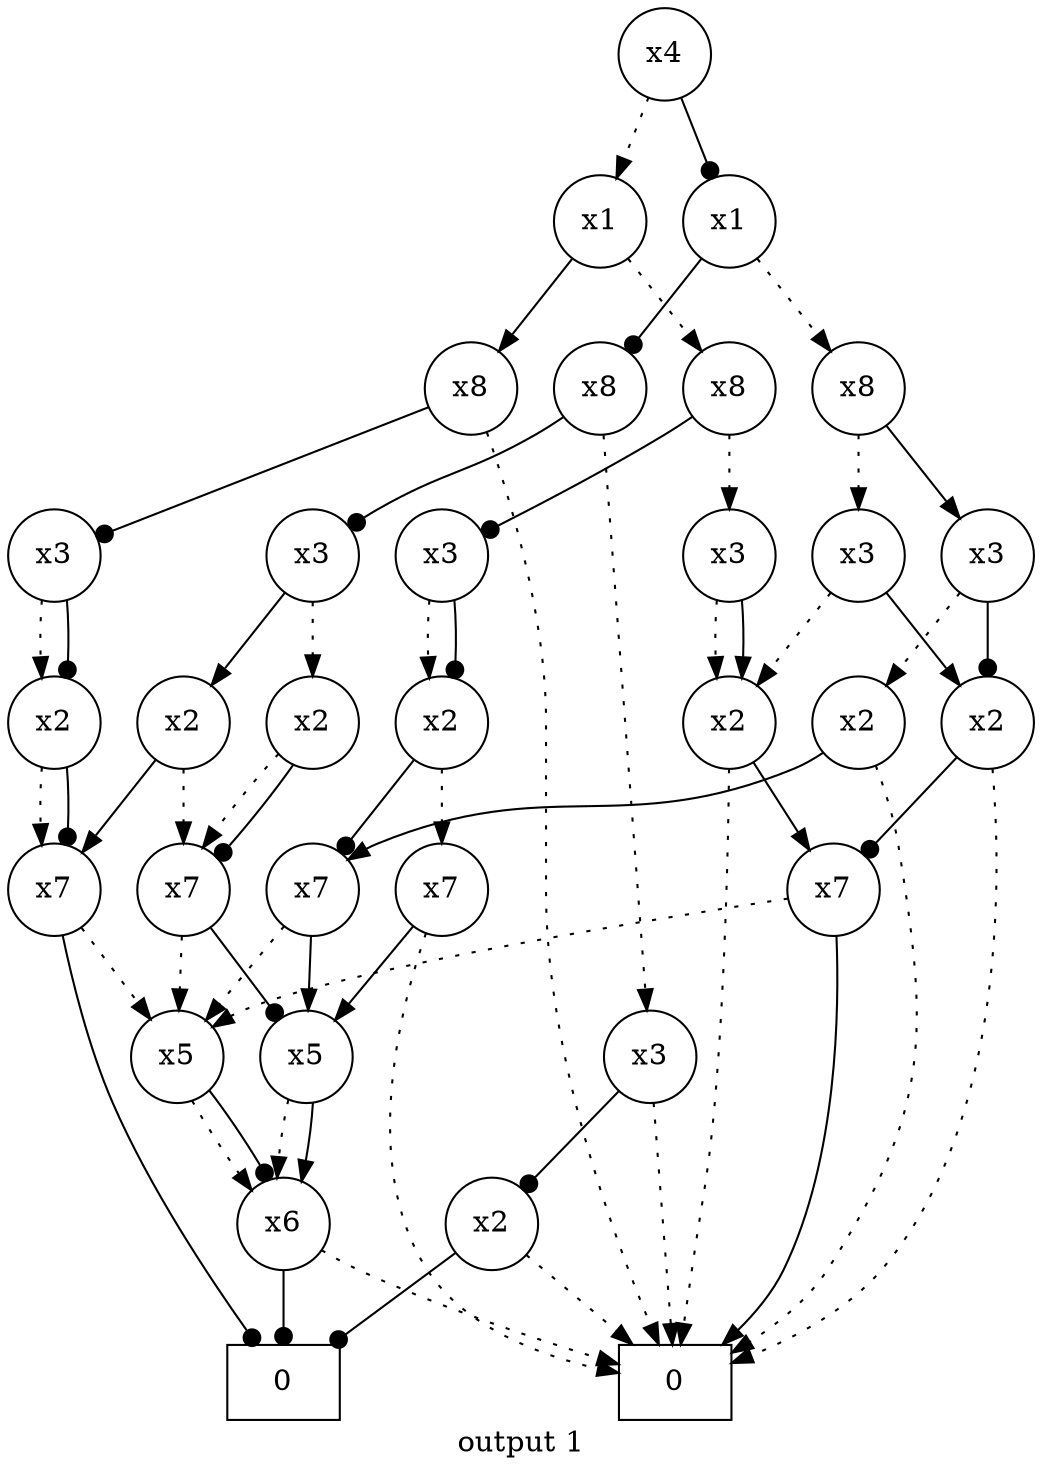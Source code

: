 digraph BDD {
	label = "output 1";
	node [shape=circle];
    "0x559591a85d40" [label="x4"];
    "0x559591a85d40" -> "0x559591a84920" [style=dotted];
    "0x559591a84920" [label="x1"];
    "0x559591a84920" -> "0x559591a7b200" [style=dotted];
    "0x559591a7b200" [label="x8"];
    "0x559591a7b200" -> "0x559591a768d0" [style=dotted];
    "0x559591a768d0" [label="x3"];
    "0x559591a768d0" -> "0x559591a76730" [style=dotted];
    "0x559591a76730" [label="x2"];
    "0x559591a76730" -> "0x559591a53ec0" [style=dotted];
    "0x559591a53ec0" [shape=box, label="0"];
    "0x559591a76730" -> "0x559591a600a0" [style=solid];
    "0x559591a600a0" [label="x7"];
    "0x559591a600a0" -> "0x559591a59110" [style=dotted];
    "0x559591a59110" [label="x5"];
    "0x559591a59110" -> "0x559591a57bd0" [style=dotted];
    "0x559591a57bd0" [label="x6"];
    "0x559591a57bd0" -> "0x559591a53ec0" [style=dotted];
    "0x559591a57bd0" -> "0x559591a53f20" [style=solid, arrowhead=dot];
    "0x559591a53f20" [shape=box, label="0"];
    "0x559591a59110" -> "0x559591a57bd0" [style=solid, arrowhead=dot];
    "0x559591a600a0" -> "0x559591a53ec0" [style=solid];
    "0x559591a768d0" -> "0x559591a76730" [style=solid];
    "0x559591a7b200" -> "0x559591a7b060" [style=solid, arrowhead=dot];
    "0x559591a7b060" [label="x3"];
    "0x559591a7b060" -> "0x559591a7ade0" [style=dotted];
    "0x559591a7ade0" [label="x2"];
    "0x559591a7ade0" -> "0x559591a619c0" [style=dotted];
    "0x559591a619c0" [label="x7"];
    "0x559591a619c0" -> "0x559591a53ec0" [style=dotted];
    "0x559591a619c0" -> "0x559591a610a0" [style=solid];
    "0x559591a610a0" [label="x5"];
    "0x559591a610a0" -> "0x559591a57bd0" [style=dotted];
    "0x559591a610a0" -> "0x559591a57bd0" [style=solid];
    "0x559591a7ade0" -> "0x559591a61b60" [style=solid, arrowhead=dot];
    "0x559591a61b60" [label="x7"];
    "0x559591a61b60" -> "0x559591a59110" [style=dotted];
    "0x559591a61b60" -> "0x559591a610a0" [style=solid];
    "0x559591a7b060" -> "0x559591a7ade0" [style=solid, arrowhead=dot];
    "0x559591a84920" -> "0x559591a5b260" [style=solid];
    "0x559591a5b260" [label="x8"];
    "0x559591a5b260" -> "0x559591a53ec0" [style=dotted];
    "0x559591a5b260" -> "0x559591a5aee0" [style=solid, arrowhead=dot];
    "0x559591a5aee0" [label="x3"];
    "0x559591a5aee0" -> "0x559591a5a5a0" [style=dotted];
    "0x559591a5a5a0" [label="x2"];
    "0x559591a5a5a0" -> "0x559591a592b0" [style=dotted];
    "0x559591a592b0" [label="x7"];
    "0x559591a592b0" -> "0x559591a59110" [style=dotted];
    "0x559591a592b0" -> "0x559591a53f20" [style=solid, arrowhead=dot];
    "0x559591a5a5a0" -> "0x559591a592b0" [style=solid, arrowhead=dot];
    "0x559591a5aee0" -> "0x559591a5a5a0" [style=solid, arrowhead=dot];
    "0x559591a85d40" -> "0x559591a85ba0" [style=solid, arrowhead=dot];
    "0x559591a85ba0" [label="x1"];
    "0x559591a85ba0" -> "0x559591a7c300" [style=dotted];
    "0x559591a7c300" [label="x8"];
    "0x559591a7c300" -> "0x559591a7c160" [style=dotted];
    "0x559591a7c160" [label="x3"];
    "0x559591a7c160" -> "0x559591a76730" [style=dotted];
    "0x559591a7c160" -> "0x559591a77fb0" [style=solid];
    "0x559591a77fb0" [label="x2"];
    "0x559591a77fb0" -> "0x559591a53ec0" [style=dotted];
    "0x559591a77fb0" -> "0x559591a600a0" [style=solid, arrowhead=dot];
    "0x559591a7c300" -> "0x559591a7bfc0" [style=solid];
    "0x559591a7bfc0" [label="x3"];
    "0x559591a7bfc0" -> "0x559591a78150" [style=dotted];
    "0x559591a78150" [label="x2"];
    "0x559591a78150" -> "0x559591a53ec0" [style=dotted];
    "0x559591a78150" -> "0x559591a61b60" [style=solid];
    "0x559591a7bfc0" -> "0x559591a77fb0" [style=solid, arrowhead=dot];
    "0x559591a85ba0" -> "0x559591a85680" [style=solid, arrowhead=dot];
    "0x559591a85680" [label="x8"];
    "0x559591a85680" -> "0x559591a752f0" [style=dotted];
    "0x559591a752f0" [label="x3"];
    "0x559591a752f0" -> "0x559591a53ec0" [style=dotted];
    "0x559591a752f0" -> "0x559591a57850" [style=solid, arrowhead=dot];
    "0x559591a57850" [label="x2"];
    "0x559591a57850" -> "0x559591a53ec0" [style=dotted];
    "0x559591a57850" -> "0x559591a53f20" [style=solid, arrowhead=dot];
    "0x559591a85680" -> "0x559591a854e0" [style=solid, arrowhead=dot];
    "0x559591a854e0" [label="x3"];
    "0x559591a854e0" -> "0x559591a85340" [style=dotted];
    "0x559591a85340" [label="x2"];
    "0x559591a85340" -> "0x559591a61240" [style=dotted];
    "0x559591a61240" [label="x7"];
    "0x559591a61240" -> "0x559591a59110" [style=dotted];
    "0x559591a61240" -> "0x559591a610a0" [style=solid, arrowhead=dot];
    "0x559591a85340" -> "0x559591a61240" [style=solid, arrowhead=dot];
    "0x559591a854e0" -> "0x559591a6fad0" [style=solid];
    "0x559591a6fad0" [label="x2"];
    "0x559591a6fad0" -> "0x559591a61240" [style=dotted];
    "0x559591a6fad0" -> "0x559591a592b0" [style=solid];
}
